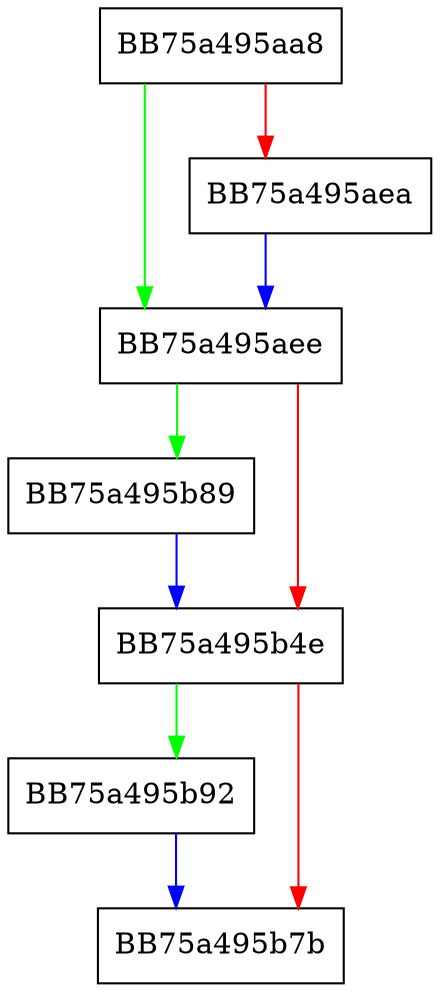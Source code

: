 digraph DssSpynetContext {
  node [shape="box"];
  graph [splines=ortho];
  BB75a495aa8 -> BB75a495aee [color="green"];
  BB75a495aa8 -> BB75a495aea [color="red"];
  BB75a495aea -> BB75a495aee [color="blue"];
  BB75a495aee -> BB75a495b89 [color="green"];
  BB75a495aee -> BB75a495b4e [color="red"];
  BB75a495b4e -> BB75a495b92 [color="green"];
  BB75a495b4e -> BB75a495b7b [color="red"];
  BB75a495b89 -> BB75a495b4e [color="blue"];
  BB75a495b92 -> BB75a495b7b [color="blue"];
}